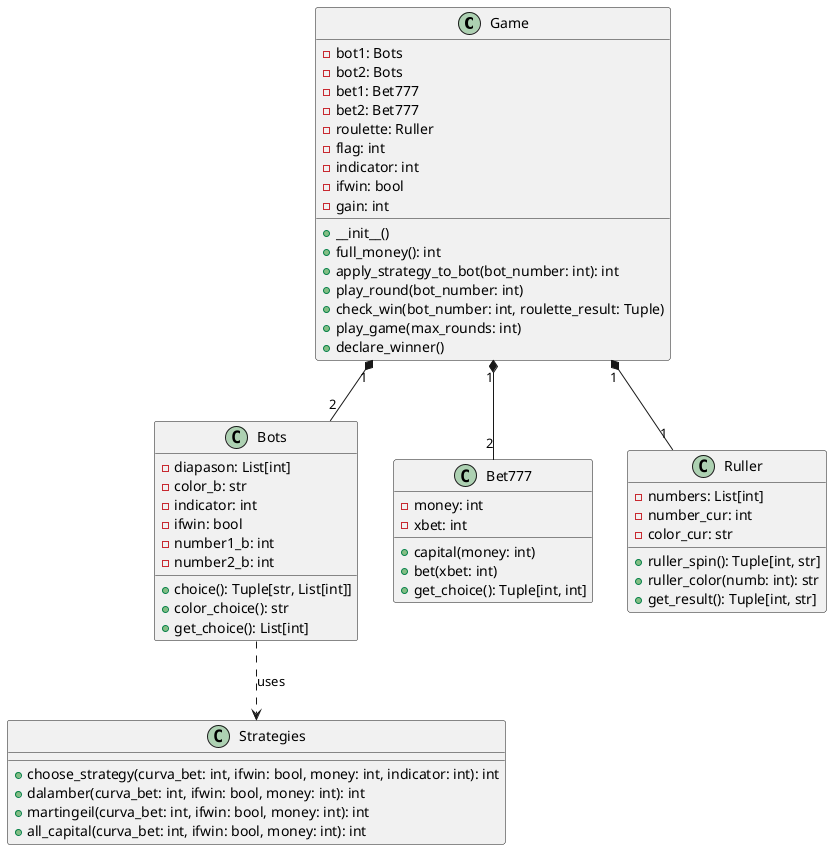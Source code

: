 @startuml

class Game {
  - bot1: Bots
  - bot2: Bots  
  - bet1: Bet777
  - bet2: Bet777
  - roulette: Ruller
  - flag: int
  - indicator: int
  - ifwin: bool
  - gain: int
  + __init__()
  + full_money(): int
  + apply_strategy_to_bot(bot_number: int): int
  + play_round(bot_number: int)
  + check_win(bot_number: int, roulette_result: Tuple)
  + play_game(max_rounds: int)
  + declare_winner()
}

class Bots {
  - diapason: List[int]
  - color_b: str
  - indicator: int
  - ifwin: bool
  - number1_b: int
  - number2_b: int
  + choice(): Tuple[str, List[int]]
  + color_choice(): str
  + get_choice(): List[int]
}

class Bet777 {
  - money: int
  - xbet: int
  + capital(money: int)
  + bet(xbet: int)
  + get_choice(): Tuple[int, int]
}

class Strategies {
  + choose_strategy(curva_bet: int, ifwin: bool, money: int, indicator: int): int
  + dalamber(curva_bet: int, ifwin: bool, money: int): int
  + martingeil(curva_bet: int, ifwin: bool, money: int): int
  + all_capital(curva_bet: int, ifwin: bool, money: int): int
}

class Ruller {
  - numbers: List[int]
  - number_cur: int
  - color_cur: str
  + ruller_spin(): Tuple[int, str]
  + ruller_color(numb: int): str
  + get_result(): Tuple[int, str]
}

Game "1" *-- "2" Bots
Game "1" *-- "2" Bet777  
Game "1" *-- "1" Ruller
Bots ..> Strategies : uses

@enduml
